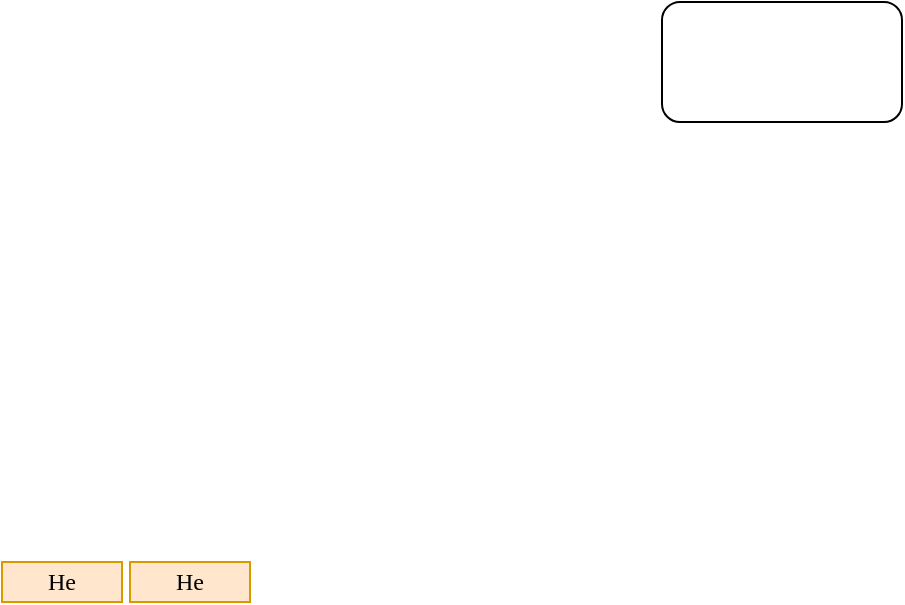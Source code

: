 <mxfile version="13.11.0" type="github">
  <diagram id="u-zB7YsOpXKorY1JXO84" name="Page-1">
    <mxGraphModel dx="782" dy="437" grid="1" gridSize="10" guides="1" tooltips="1" connect="1" arrows="1" fold="1" page="1" pageScale="1" pageWidth="827" pageHeight="1169" math="0" shadow="0">
      <root>
        <mxCell id="0" />
        <mxCell id="1" parent="0" />
        <mxCell id="r_pDNS-UqptIWdIL0w3V-1" value="" style="rounded=1;whiteSpace=wrap;html=1;" vertex="1" parent="1">
          <mxGeometry x="430" y="510" width="120" height="60" as="geometry" />
        </mxCell>
        <mxCell id="r_pDNS-UqptIWdIL0w3V-2" value="&lt;font face=&quot;Times New Roman&quot;&gt;He&lt;/font&gt;" style="rounded=0;whiteSpace=wrap;html=1;fillColor=#ffe6cc;strokeColor=#d79b00;" vertex="1" parent="1">
          <mxGeometry x="100" y="790" width="60" height="20" as="geometry" />
        </mxCell>
        <mxCell id="r_pDNS-UqptIWdIL0w3V-3" value="&lt;font face=&quot;Times New Roman&quot;&gt;He&lt;/font&gt;" style="rounded=0;whiteSpace=wrap;html=1;fillColor=#ffe6cc;strokeColor=#d79b00;" vertex="1" parent="1">
          <mxGeometry x="164" y="790" width="60" height="20" as="geometry" />
        </mxCell>
      </root>
    </mxGraphModel>
  </diagram>
</mxfile>
